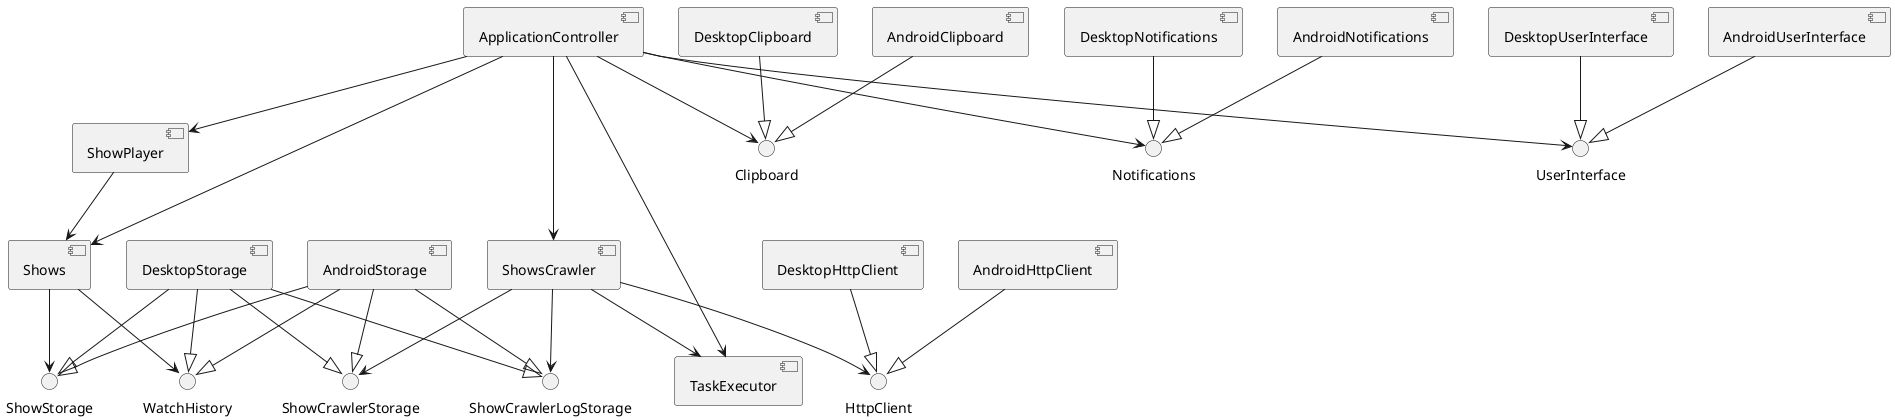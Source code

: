 @startuml
interface ShowStorage
interface WatchHistory
interface ShowCrawlerStorage
interface ShowCrawlerLogStorage
interface HttpClient
interface Clipboard
interface Notifications
interface UserInterface
[AndroidStorage] --|> WatchHistory
[AndroidStorage] --|> ShowStorage
[AndroidStorage] --|> ShowCrawlerStorage
[AndroidStorage] --|> ShowCrawlerLogStorage
[DesktopStorage] --|> WatchHistory
[DesktopStorage] --|> ShowStorage
[DesktopStorage] --|> ShowCrawlerStorage
[DesktopStorage] --|> ShowCrawlerLogStorage
[AndroidHttpClient] --|> HttpClient
[DesktopHttpClient] --|> HttpClient
[AndroidClipboard] --|> Clipboard
[DesktopClipboard] --|> Clipboard
[AndroidNotifications] --|> Notifications
[DesktopNotifications] --|> Notifications
[AndroidUserInterface] --|> UserInterface
[DesktopUserInterface] --|> UserInterface
[Shows] --> WatchHistory
[Shows] --> ShowStorage
[ShowsCrawler] --> ShowCrawlerStorage
[ShowsCrawler] --> HttpClient
[ShowsCrawler] --> ShowCrawlerLogStorage
[ShowsCrawler] --> [TaskExecutor]
[ShowPlayer] --> [Shows]
[ApplicationController] --> [Shows]
[ApplicationController] --> [ShowPlayer]
[ApplicationController] --> [ShowsCrawler]
[ApplicationController] --> Clipboard
[ApplicationController] --> Notifications
[ApplicationController] --> UserInterface
[ApplicationController] --> [TaskExecutor]
@enduml